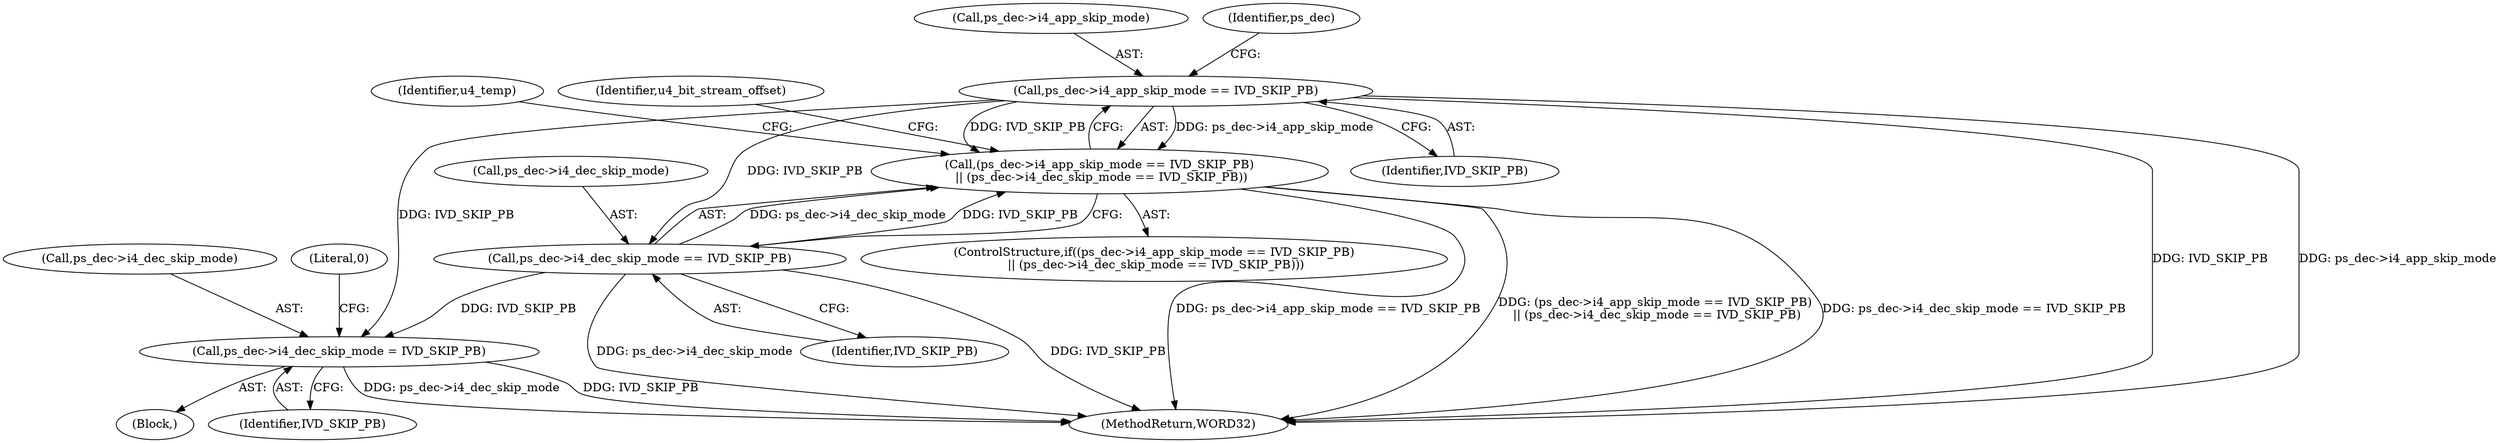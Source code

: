 digraph "0_Android_e629194c62a9a129ce378e08cb1059a8a53f1795_1@pointer" {
"1000320" [label="(Call,ps_dec->i4_app_skip_mode == IVD_SKIP_PB)"];
"1000319" [label="(Call,(ps_dec->i4_app_skip_mode == IVD_SKIP_PB)\n || (ps_dec->i4_dec_skip_mode == IVD_SKIP_PB))"];
"1000325" [label="(Call,ps_dec->i4_dec_skip_mode == IVD_SKIP_PB)"];
"1000399" [label="(Call,ps_dec->i4_dec_skip_mode = IVD_SKIP_PB)"];
"1000393" [label="(Block,)"];
"1000405" [label="(Literal,0)"];
"1002570" [label="(MethodReturn,WORD32)"];
"1000423" [label="(Identifier,u4_temp)"];
"1000320" [label="(Call,ps_dec->i4_app_skip_mode == IVD_SKIP_PB)"];
"1000325" [label="(Call,ps_dec->i4_dec_skip_mode == IVD_SKIP_PB)"];
"1000319" [label="(Call,(ps_dec->i4_app_skip_mode == IVD_SKIP_PB)\n || (ps_dec->i4_dec_skip_mode == IVD_SKIP_PB))"];
"1000318" [label="(ControlStructure,if((ps_dec->i4_app_skip_mode == IVD_SKIP_PB)\n || (ps_dec->i4_dec_skip_mode == IVD_SKIP_PB)))"];
"1000400" [label="(Call,ps_dec->i4_dec_skip_mode)"];
"1000321" [label="(Call,ps_dec->i4_app_skip_mode)"];
"1000329" [label="(Identifier,IVD_SKIP_PB)"];
"1000333" [label="(Identifier,u4_bit_stream_offset)"];
"1000403" [label="(Identifier,IVD_SKIP_PB)"];
"1000399" [label="(Call,ps_dec->i4_dec_skip_mode = IVD_SKIP_PB)"];
"1000326" [label="(Call,ps_dec->i4_dec_skip_mode)"];
"1000327" [label="(Identifier,ps_dec)"];
"1000324" [label="(Identifier,IVD_SKIP_PB)"];
"1000320" -> "1000319"  [label="AST: "];
"1000320" -> "1000324"  [label="CFG: "];
"1000321" -> "1000320"  [label="AST: "];
"1000324" -> "1000320"  [label="AST: "];
"1000327" -> "1000320"  [label="CFG: "];
"1000319" -> "1000320"  [label="CFG: "];
"1000320" -> "1002570"  [label="DDG: IVD_SKIP_PB"];
"1000320" -> "1002570"  [label="DDG: ps_dec->i4_app_skip_mode"];
"1000320" -> "1000319"  [label="DDG: ps_dec->i4_app_skip_mode"];
"1000320" -> "1000319"  [label="DDG: IVD_SKIP_PB"];
"1000320" -> "1000325"  [label="DDG: IVD_SKIP_PB"];
"1000320" -> "1000399"  [label="DDG: IVD_SKIP_PB"];
"1000319" -> "1000318"  [label="AST: "];
"1000319" -> "1000325"  [label="CFG: "];
"1000325" -> "1000319"  [label="AST: "];
"1000333" -> "1000319"  [label="CFG: "];
"1000423" -> "1000319"  [label="CFG: "];
"1000319" -> "1002570"  [label="DDG: (ps_dec->i4_app_skip_mode == IVD_SKIP_PB)\n || (ps_dec->i4_dec_skip_mode == IVD_SKIP_PB)"];
"1000319" -> "1002570"  [label="DDG: ps_dec->i4_dec_skip_mode == IVD_SKIP_PB"];
"1000319" -> "1002570"  [label="DDG: ps_dec->i4_app_skip_mode == IVD_SKIP_PB"];
"1000325" -> "1000319"  [label="DDG: ps_dec->i4_dec_skip_mode"];
"1000325" -> "1000319"  [label="DDG: IVD_SKIP_PB"];
"1000325" -> "1000329"  [label="CFG: "];
"1000326" -> "1000325"  [label="AST: "];
"1000329" -> "1000325"  [label="AST: "];
"1000325" -> "1002570"  [label="DDG: ps_dec->i4_dec_skip_mode"];
"1000325" -> "1002570"  [label="DDG: IVD_SKIP_PB"];
"1000325" -> "1000399"  [label="DDG: IVD_SKIP_PB"];
"1000399" -> "1000393"  [label="AST: "];
"1000399" -> "1000403"  [label="CFG: "];
"1000400" -> "1000399"  [label="AST: "];
"1000403" -> "1000399"  [label="AST: "];
"1000405" -> "1000399"  [label="CFG: "];
"1000399" -> "1002570"  [label="DDG: IVD_SKIP_PB"];
"1000399" -> "1002570"  [label="DDG: ps_dec->i4_dec_skip_mode"];
}
